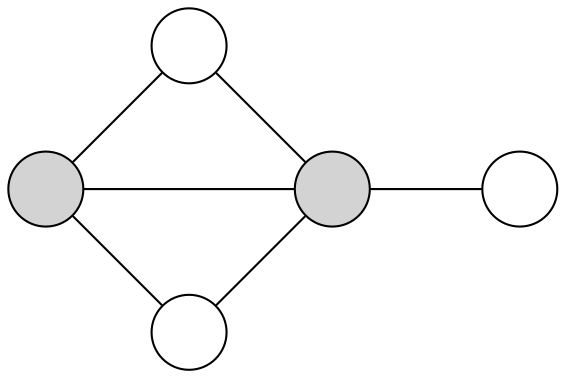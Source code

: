 graph g{
	layout=circo;
	
	node [shape=circle,label=""];

	a;
	b [style=filled];
	c;
	d [style=filled];
	e;
	
	a -- b;
	b -- c;
	c -- d;
	d -- a;
	d -- e;
	b -- d;
}
